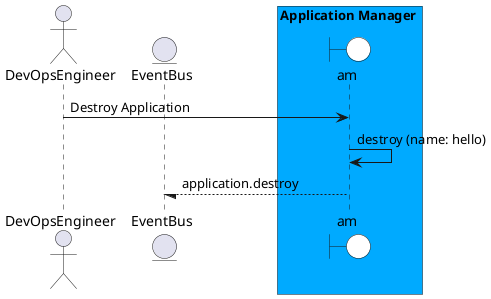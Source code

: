 @startuml

actor "DevOpsEngineer"


entity EventBus

box Application Manager #00aaff
    boundary am #white
end box



"DevOpsEngineer" -> am: Destroy Application

    am -> "am": destroy (name: hello)

    "am" --/ EventBus: application.destroy



@enduml
